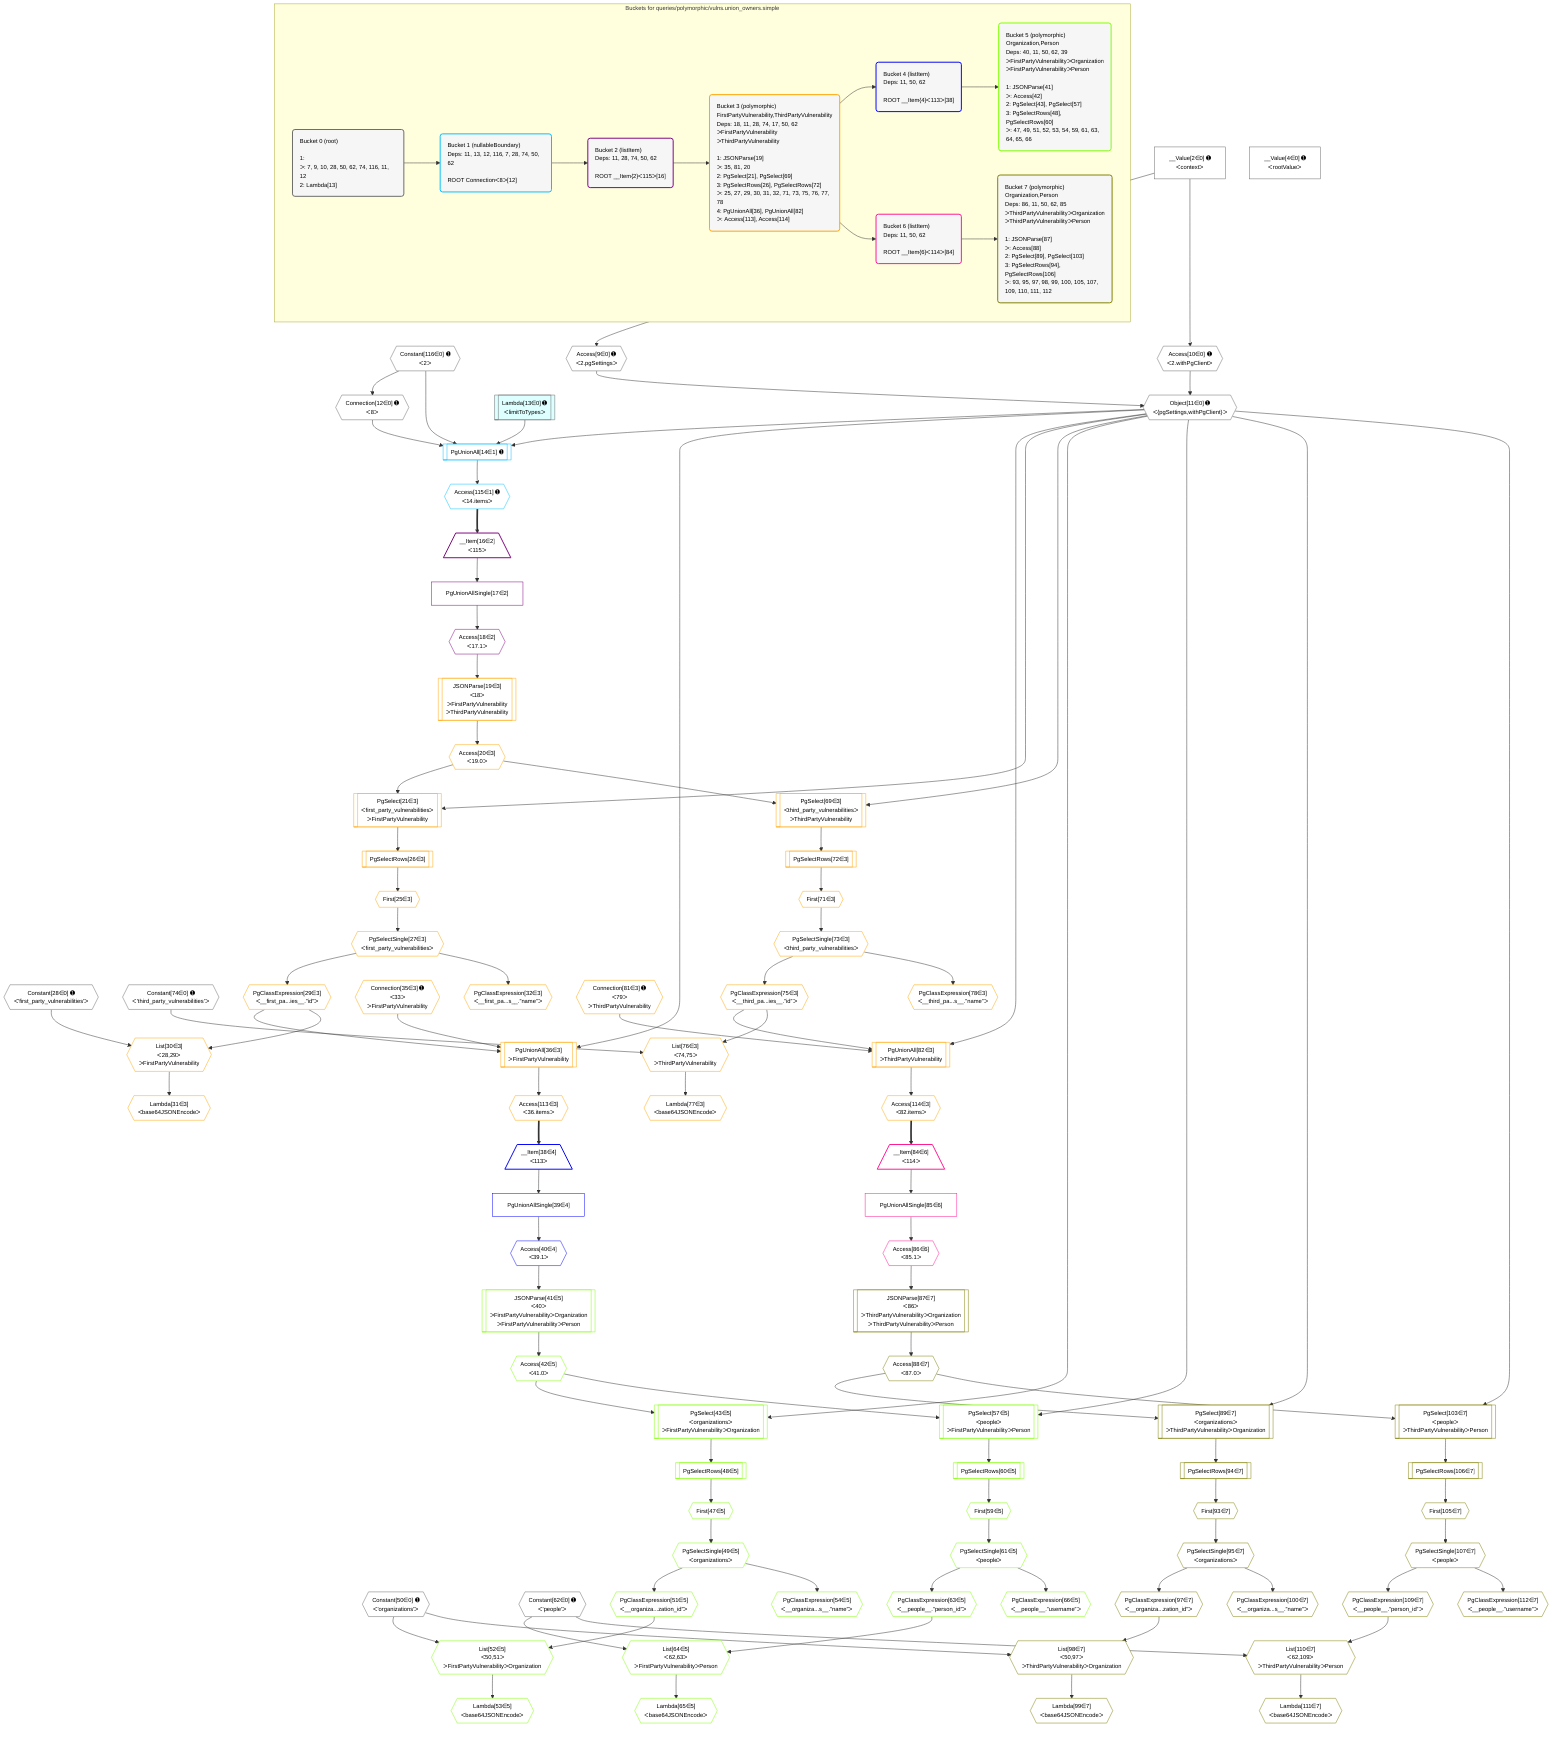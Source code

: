 %%{init: {'themeVariables': { 'fontSize': '12px'}}}%%
graph TD
    classDef path fill:#eee,stroke:#000,color:#000
    classDef plan fill:#fff,stroke-width:1px,color:#000
    classDef itemplan fill:#fff,stroke-width:2px,color:#000
    classDef unbatchedplan fill:#dff,stroke-width:1px,color:#000
    classDef sideeffectplan fill:#fcc,stroke-width:2px,color:#000
    classDef bucket fill:#f6f6f6,color:#000,stroke-width:2px,text-align:left


    %% plan dependencies
    Connection12{{"Connection[12∈0] ➊<br />ᐸ8ᐳ"}}:::plan
    Constant116{{"Constant[116∈0] ➊<br />ᐸ2ᐳ"}}:::plan
    Constant116 --> Connection12
    Object11{{"Object[11∈0] ➊<br />ᐸ{pgSettings,withPgClient}ᐳ"}}:::plan
    Access9{{"Access[9∈0] ➊<br />ᐸ2.pgSettingsᐳ"}}:::plan
    Access10{{"Access[10∈0] ➊<br />ᐸ2.withPgClientᐳ"}}:::plan
    Access9 & Access10 --> Object11
    __Value2["__Value[2∈0] ➊<br />ᐸcontextᐳ"]:::plan
    __Value2 --> Access9
    __Value2 --> Access10
    Lambda13[["Lambda[13∈0] ➊<br />ᐸlimitToTypesᐳ"]]:::unbatchedplan
    __Value4["__Value[4∈0] ➊<br />ᐸrootValueᐳ"]:::plan
    Constant28{{"Constant[28∈0] ➊<br />ᐸ'first_party_vulnerabilities'ᐳ"}}:::plan
    Constant50{{"Constant[50∈0] ➊<br />ᐸ'organizations'ᐳ"}}:::plan
    Constant62{{"Constant[62∈0] ➊<br />ᐸ'people'ᐳ"}}:::plan
    Constant74{{"Constant[74∈0] ➊<br />ᐸ'third_party_vulnerabilities'ᐳ"}}:::plan
    PgUnionAll14[["PgUnionAll[14∈1] ➊"]]:::plan
    Object11 & Lambda13 & Connection12 & Constant116 --> PgUnionAll14
    Access115{{"Access[115∈1] ➊<br />ᐸ14.itemsᐳ"}}:::plan
    PgUnionAll14 --> Access115
    __Item16[/"__Item[16∈2]<br />ᐸ115ᐳ"\]:::itemplan
    Access115 ==> __Item16
    PgUnionAllSingle17["PgUnionAllSingle[17∈2]"]:::plan
    __Item16 --> PgUnionAllSingle17
    Access18{{"Access[18∈2]<br />ᐸ17.1ᐳ"}}:::plan
    PgUnionAllSingle17 --> Access18
    PgUnionAll36[["PgUnionAll[36∈3]<br />ᐳFirstPartyVulnerability"]]:::plan
    PgClassExpression29{{"PgClassExpression[29∈3]<br />ᐸ__first_pa...ies__.”id”ᐳ"}}:::plan
    Connection35{{"Connection[35∈3] ➊<br />ᐸ33ᐳ<br />ᐳFirstPartyVulnerability"}}:::plan
    Object11 & PgClassExpression29 & Connection35 --> PgUnionAll36
    PgUnionAll82[["PgUnionAll[82∈3]<br />ᐳThirdPartyVulnerability"]]:::plan
    PgClassExpression75{{"PgClassExpression[75∈3]<br />ᐸ__third_pa...ies__.”id”ᐳ"}}:::plan
    Connection81{{"Connection[81∈3] ➊<br />ᐸ79ᐳ<br />ᐳThirdPartyVulnerability"}}:::plan
    Object11 & PgClassExpression75 & Connection81 --> PgUnionAll82
    PgSelect21[["PgSelect[21∈3]<br />ᐸfirst_party_vulnerabilitiesᐳ<br />ᐳFirstPartyVulnerability"]]:::plan
    Access20{{"Access[20∈3]<br />ᐸ19.0ᐳ"}}:::plan
    Object11 & Access20 --> PgSelect21
    List30{{"List[30∈3]<br />ᐸ28,29ᐳ<br />ᐳFirstPartyVulnerability"}}:::plan
    Constant28 & PgClassExpression29 --> List30
    PgSelect69[["PgSelect[69∈3]<br />ᐸthird_party_vulnerabilitiesᐳ<br />ᐳThirdPartyVulnerability"]]:::plan
    Object11 & Access20 --> PgSelect69
    List76{{"List[76∈3]<br />ᐸ74,75ᐳ<br />ᐳThirdPartyVulnerability"}}:::plan
    Constant74 & PgClassExpression75 --> List76
    JSONParse19[["JSONParse[19∈3]<br />ᐸ18ᐳ<br />ᐳFirstPartyVulnerability<br />ᐳThirdPartyVulnerability"]]:::plan
    Access18 --> JSONParse19
    JSONParse19 --> Access20
    First25{{"First[25∈3]"}}:::plan
    PgSelectRows26[["PgSelectRows[26∈3]"]]:::plan
    PgSelectRows26 --> First25
    PgSelect21 --> PgSelectRows26
    PgSelectSingle27{{"PgSelectSingle[27∈3]<br />ᐸfirst_party_vulnerabilitiesᐳ"}}:::plan
    First25 --> PgSelectSingle27
    PgSelectSingle27 --> PgClassExpression29
    Lambda31{{"Lambda[31∈3]<br />ᐸbase64JSONEncodeᐳ"}}:::plan
    List30 --> Lambda31
    PgClassExpression32{{"PgClassExpression[32∈3]<br />ᐸ__first_pa...s__.”name”ᐳ"}}:::plan
    PgSelectSingle27 --> PgClassExpression32
    First71{{"First[71∈3]"}}:::plan
    PgSelectRows72[["PgSelectRows[72∈3]"]]:::plan
    PgSelectRows72 --> First71
    PgSelect69 --> PgSelectRows72
    PgSelectSingle73{{"PgSelectSingle[73∈3]<br />ᐸthird_party_vulnerabilitiesᐳ"}}:::plan
    First71 --> PgSelectSingle73
    PgSelectSingle73 --> PgClassExpression75
    Lambda77{{"Lambda[77∈3]<br />ᐸbase64JSONEncodeᐳ"}}:::plan
    List76 --> Lambda77
    PgClassExpression78{{"PgClassExpression[78∈3]<br />ᐸ__third_pa...s__.”name”ᐳ"}}:::plan
    PgSelectSingle73 --> PgClassExpression78
    Access113{{"Access[113∈3]<br />ᐸ36.itemsᐳ"}}:::plan
    PgUnionAll36 --> Access113
    Access114{{"Access[114∈3]<br />ᐸ82.itemsᐳ"}}:::plan
    PgUnionAll82 --> Access114
    __Item38[/"__Item[38∈4]<br />ᐸ113ᐳ"\]:::itemplan
    Access113 ==> __Item38
    PgUnionAllSingle39["PgUnionAllSingle[39∈4]"]:::plan
    __Item38 --> PgUnionAllSingle39
    Access40{{"Access[40∈4]<br />ᐸ39.1ᐳ"}}:::plan
    PgUnionAllSingle39 --> Access40
    PgSelect43[["PgSelect[43∈5]<br />ᐸorganizationsᐳ<br />ᐳFirstPartyVulnerabilityᐳOrganization"]]:::plan
    Access42{{"Access[42∈5]<br />ᐸ41.0ᐳ"}}:::plan
    Object11 & Access42 --> PgSelect43
    List52{{"List[52∈5]<br />ᐸ50,51ᐳ<br />ᐳFirstPartyVulnerabilityᐳOrganization"}}:::plan
    PgClassExpression51{{"PgClassExpression[51∈5]<br />ᐸ__organiza...zation_id”ᐳ"}}:::plan
    Constant50 & PgClassExpression51 --> List52
    PgSelect57[["PgSelect[57∈5]<br />ᐸpeopleᐳ<br />ᐳFirstPartyVulnerabilityᐳPerson"]]:::plan
    Object11 & Access42 --> PgSelect57
    List64{{"List[64∈5]<br />ᐸ62,63ᐳ<br />ᐳFirstPartyVulnerabilityᐳPerson"}}:::plan
    PgClassExpression63{{"PgClassExpression[63∈5]<br />ᐸ__people__.”person_id”ᐳ"}}:::plan
    Constant62 & PgClassExpression63 --> List64
    JSONParse41[["JSONParse[41∈5]<br />ᐸ40ᐳ<br />ᐳFirstPartyVulnerabilityᐳOrganization<br />ᐳFirstPartyVulnerabilityᐳPerson"]]:::plan
    Access40 --> JSONParse41
    JSONParse41 --> Access42
    First47{{"First[47∈5]"}}:::plan
    PgSelectRows48[["PgSelectRows[48∈5]"]]:::plan
    PgSelectRows48 --> First47
    PgSelect43 --> PgSelectRows48
    PgSelectSingle49{{"PgSelectSingle[49∈5]<br />ᐸorganizationsᐳ"}}:::plan
    First47 --> PgSelectSingle49
    PgSelectSingle49 --> PgClassExpression51
    Lambda53{{"Lambda[53∈5]<br />ᐸbase64JSONEncodeᐳ"}}:::plan
    List52 --> Lambda53
    PgClassExpression54{{"PgClassExpression[54∈5]<br />ᐸ__organiza...s__.”name”ᐳ"}}:::plan
    PgSelectSingle49 --> PgClassExpression54
    First59{{"First[59∈5]"}}:::plan
    PgSelectRows60[["PgSelectRows[60∈5]"]]:::plan
    PgSelectRows60 --> First59
    PgSelect57 --> PgSelectRows60
    PgSelectSingle61{{"PgSelectSingle[61∈5]<br />ᐸpeopleᐳ"}}:::plan
    First59 --> PgSelectSingle61
    PgSelectSingle61 --> PgClassExpression63
    Lambda65{{"Lambda[65∈5]<br />ᐸbase64JSONEncodeᐳ"}}:::plan
    List64 --> Lambda65
    PgClassExpression66{{"PgClassExpression[66∈5]<br />ᐸ__people__.”username”ᐳ"}}:::plan
    PgSelectSingle61 --> PgClassExpression66
    __Item84[/"__Item[84∈6]<br />ᐸ114ᐳ"\]:::itemplan
    Access114 ==> __Item84
    PgUnionAllSingle85["PgUnionAllSingle[85∈6]"]:::plan
    __Item84 --> PgUnionAllSingle85
    Access86{{"Access[86∈6]<br />ᐸ85.1ᐳ"}}:::plan
    PgUnionAllSingle85 --> Access86
    PgSelect89[["PgSelect[89∈7]<br />ᐸorganizationsᐳ<br />ᐳThirdPartyVulnerabilityᐳOrganization"]]:::plan
    Access88{{"Access[88∈7]<br />ᐸ87.0ᐳ"}}:::plan
    Object11 & Access88 --> PgSelect89
    List98{{"List[98∈7]<br />ᐸ50,97ᐳ<br />ᐳThirdPartyVulnerabilityᐳOrganization"}}:::plan
    PgClassExpression97{{"PgClassExpression[97∈7]<br />ᐸ__organiza...zation_id”ᐳ"}}:::plan
    Constant50 & PgClassExpression97 --> List98
    PgSelect103[["PgSelect[103∈7]<br />ᐸpeopleᐳ<br />ᐳThirdPartyVulnerabilityᐳPerson"]]:::plan
    Object11 & Access88 --> PgSelect103
    List110{{"List[110∈7]<br />ᐸ62,109ᐳ<br />ᐳThirdPartyVulnerabilityᐳPerson"}}:::plan
    PgClassExpression109{{"PgClassExpression[109∈7]<br />ᐸ__people__.”person_id”ᐳ"}}:::plan
    Constant62 & PgClassExpression109 --> List110
    JSONParse87[["JSONParse[87∈7]<br />ᐸ86ᐳ<br />ᐳThirdPartyVulnerabilityᐳOrganization<br />ᐳThirdPartyVulnerabilityᐳPerson"]]:::plan
    Access86 --> JSONParse87
    JSONParse87 --> Access88
    First93{{"First[93∈7]"}}:::plan
    PgSelectRows94[["PgSelectRows[94∈7]"]]:::plan
    PgSelectRows94 --> First93
    PgSelect89 --> PgSelectRows94
    PgSelectSingle95{{"PgSelectSingle[95∈7]<br />ᐸorganizationsᐳ"}}:::plan
    First93 --> PgSelectSingle95
    PgSelectSingle95 --> PgClassExpression97
    Lambda99{{"Lambda[99∈7]<br />ᐸbase64JSONEncodeᐳ"}}:::plan
    List98 --> Lambda99
    PgClassExpression100{{"PgClassExpression[100∈7]<br />ᐸ__organiza...s__.”name”ᐳ"}}:::plan
    PgSelectSingle95 --> PgClassExpression100
    First105{{"First[105∈7]"}}:::plan
    PgSelectRows106[["PgSelectRows[106∈7]"]]:::plan
    PgSelectRows106 --> First105
    PgSelect103 --> PgSelectRows106
    PgSelectSingle107{{"PgSelectSingle[107∈7]<br />ᐸpeopleᐳ"}}:::plan
    First105 --> PgSelectSingle107
    PgSelectSingle107 --> PgClassExpression109
    Lambda111{{"Lambda[111∈7]<br />ᐸbase64JSONEncodeᐳ"}}:::plan
    List110 --> Lambda111
    PgClassExpression112{{"PgClassExpression[112∈7]<br />ᐸ__people__.”username”ᐳ"}}:::plan
    PgSelectSingle107 --> PgClassExpression112

    %% define steps

    subgraph "Buckets for queries/polymorphic/vulns.union_owners.simple"
    Bucket0("Bucket 0 (root)<br /><br />1: <br />ᐳ: 7, 9, 10, 28, 50, 62, 74, 116, 11, 12<br />2: Lambda[13]"):::bucket
    classDef bucket0 stroke:#696969
    class Bucket0,__Value2,__Value4,Access9,Access10,Object11,Connection12,Lambda13,Constant28,Constant50,Constant62,Constant74,Constant116 bucket0
    Bucket1("Bucket 1 (nullableBoundary)<br />Deps: 11, 13, 12, 116, 7, 28, 74, 50, 62<br /><br />ROOT Connectionᐸ8ᐳ[12]"):::bucket
    classDef bucket1 stroke:#00bfff
    class Bucket1,PgUnionAll14,Access115 bucket1
    Bucket2("Bucket 2 (listItem)<br />Deps: 11, 28, 74, 50, 62<br /><br />ROOT __Item{2}ᐸ115ᐳ[16]"):::bucket
    classDef bucket2 stroke:#7f007f
    class Bucket2,__Item16,PgUnionAllSingle17,Access18 bucket2
    Bucket3("Bucket 3 (polymorphic)<br />FirstPartyVulnerability,ThirdPartyVulnerability<br />Deps: 18, 11, 28, 74, 17, 50, 62<br />ᐳFirstPartyVulnerability<br />ᐳThirdPartyVulnerability<br /><br />1: JSONParse[19]<br />ᐳ: 35, 81, 20<br />2: PgSelect[21], PgSelect[69]<br />3: PgSelectRows[26], PgSelectRows[72]<br />ᐳ: 25, 27, 29, 30, 31, 32, 71, 73, 75, 76, 77, 78<br />4: PgUnionAll[36], PgUnionAll[82]<br />ᐳ: Access[113], Access[114]"):::bucket
    classDef bucket3 stroke:#ffa500
    class Bucket3,JSONParse19,Access20,PgSelect21,First25,PgSelectRows26,PgSelectSingle27,PgClassExpression29,List30,Lambda31,PgClassExpression32,Connection35,PgUnionAll36,PgSelect69,First71,PgSelectRows72,PgSelectSingle73,PgClassExpression75,List76,Lambda77,PgClassExpression78,Connection81,PgUnionAll82,Access113,Access114 bucket3
    Bucket4("Bucket 4 (listItem)<br />Deps: 11, 50, 62<br /><br />ROOT __Item{4}ᐸ113ᐳ[38]"):::bucket
    classDef bucket4 stroke:#0000ff
    class Bucket4,__Item38,PgUnionAllSingle39,Access40 bucket4
    Bucket5("Bucket 5 (polymorphic)<br />Organization,Person<br />Deps: 40, 11, 50, 62, 39<br />ᐳFirstPartyVulnerabilityᐳOrganization<br />ᐳFirstPartyVulnerabilityᐳPerson<br /><br />1: JSONParse[41]<br />ᐳ: Access[42]<br />2: PgSelect[43], PgSelect[57]<br />3: PgSelectRows[48], PgSelectRows[60]<br />ᐳ: 47, 49, 51, 52, 53, 54, 59, 61, 63, 64, 65, 66"):::bucket
    classDef bucket5 stroke:#7fff00
    class Bucket5,JSONParse41,Access42,PgSelect43,First47,PgSelectRows48,PgSelectSingle49,PgClassExpression51,List52,Lambda53,PgClassExpression54,PgSelect57,First59,PgSelectRows60,PgSelectSingle61,PgClassExpression63,List64,Lambda65,PgClassExpression66 bucket5
    Bucket6("Bucket 6 (listItem)<br />Deps: 11, 50, 62<br /><br />ROOT __Item{6}ᐸ114ᐳ[84]"):::bucket
    classDef bucket6 stroke:#ff1493
    class Bucket6,__Item84,PgUnionAllSingle85,Access86 bucket6
    Bucket7("Bucket 7 (polymorphic)<br />Organization,Person<br />Deps: 86, 11, 50, 62, 85<br />ᐳThirdPartyVulnerabilityᐳOrganization<br />ᐳThirdPartyVulnerabilityᐳPerson<br /><br />1: JSONParse[87]<br />ᐳ: Access[88]<br />2: PgSelect[89], PgSelect[103]<br />3: PgSelectRows[94], PgSelectRows[106]<br />ᐳ: 93, 95, 97, 98, 99, 100, 105, 107, 109, 110, 111, 112"):::bucket
    classDef bucket7 stroke:#808000
    class Bucket7,JSONParse87,Access88,PgSelect89,First93,PgSelectRows94,PgSelectSingle95,PgClassExpression97,List98,Lambda99,PgClassExpression100,PgSelect103,First105,PgSelectRows106,PgSelectSingle107,PgClassExpression109,List110,Lambda111,PgClassExpression112 bucket7
    Bucket0 --> Bucket1
    Bucket1 --> Bucket2
    Bucket2 --> Bucket3
    Bucket3 --> Bucket4 & Bucket6
    Bucket4 --> Bucket5
    Bucket6 --> Bucket7
    end
